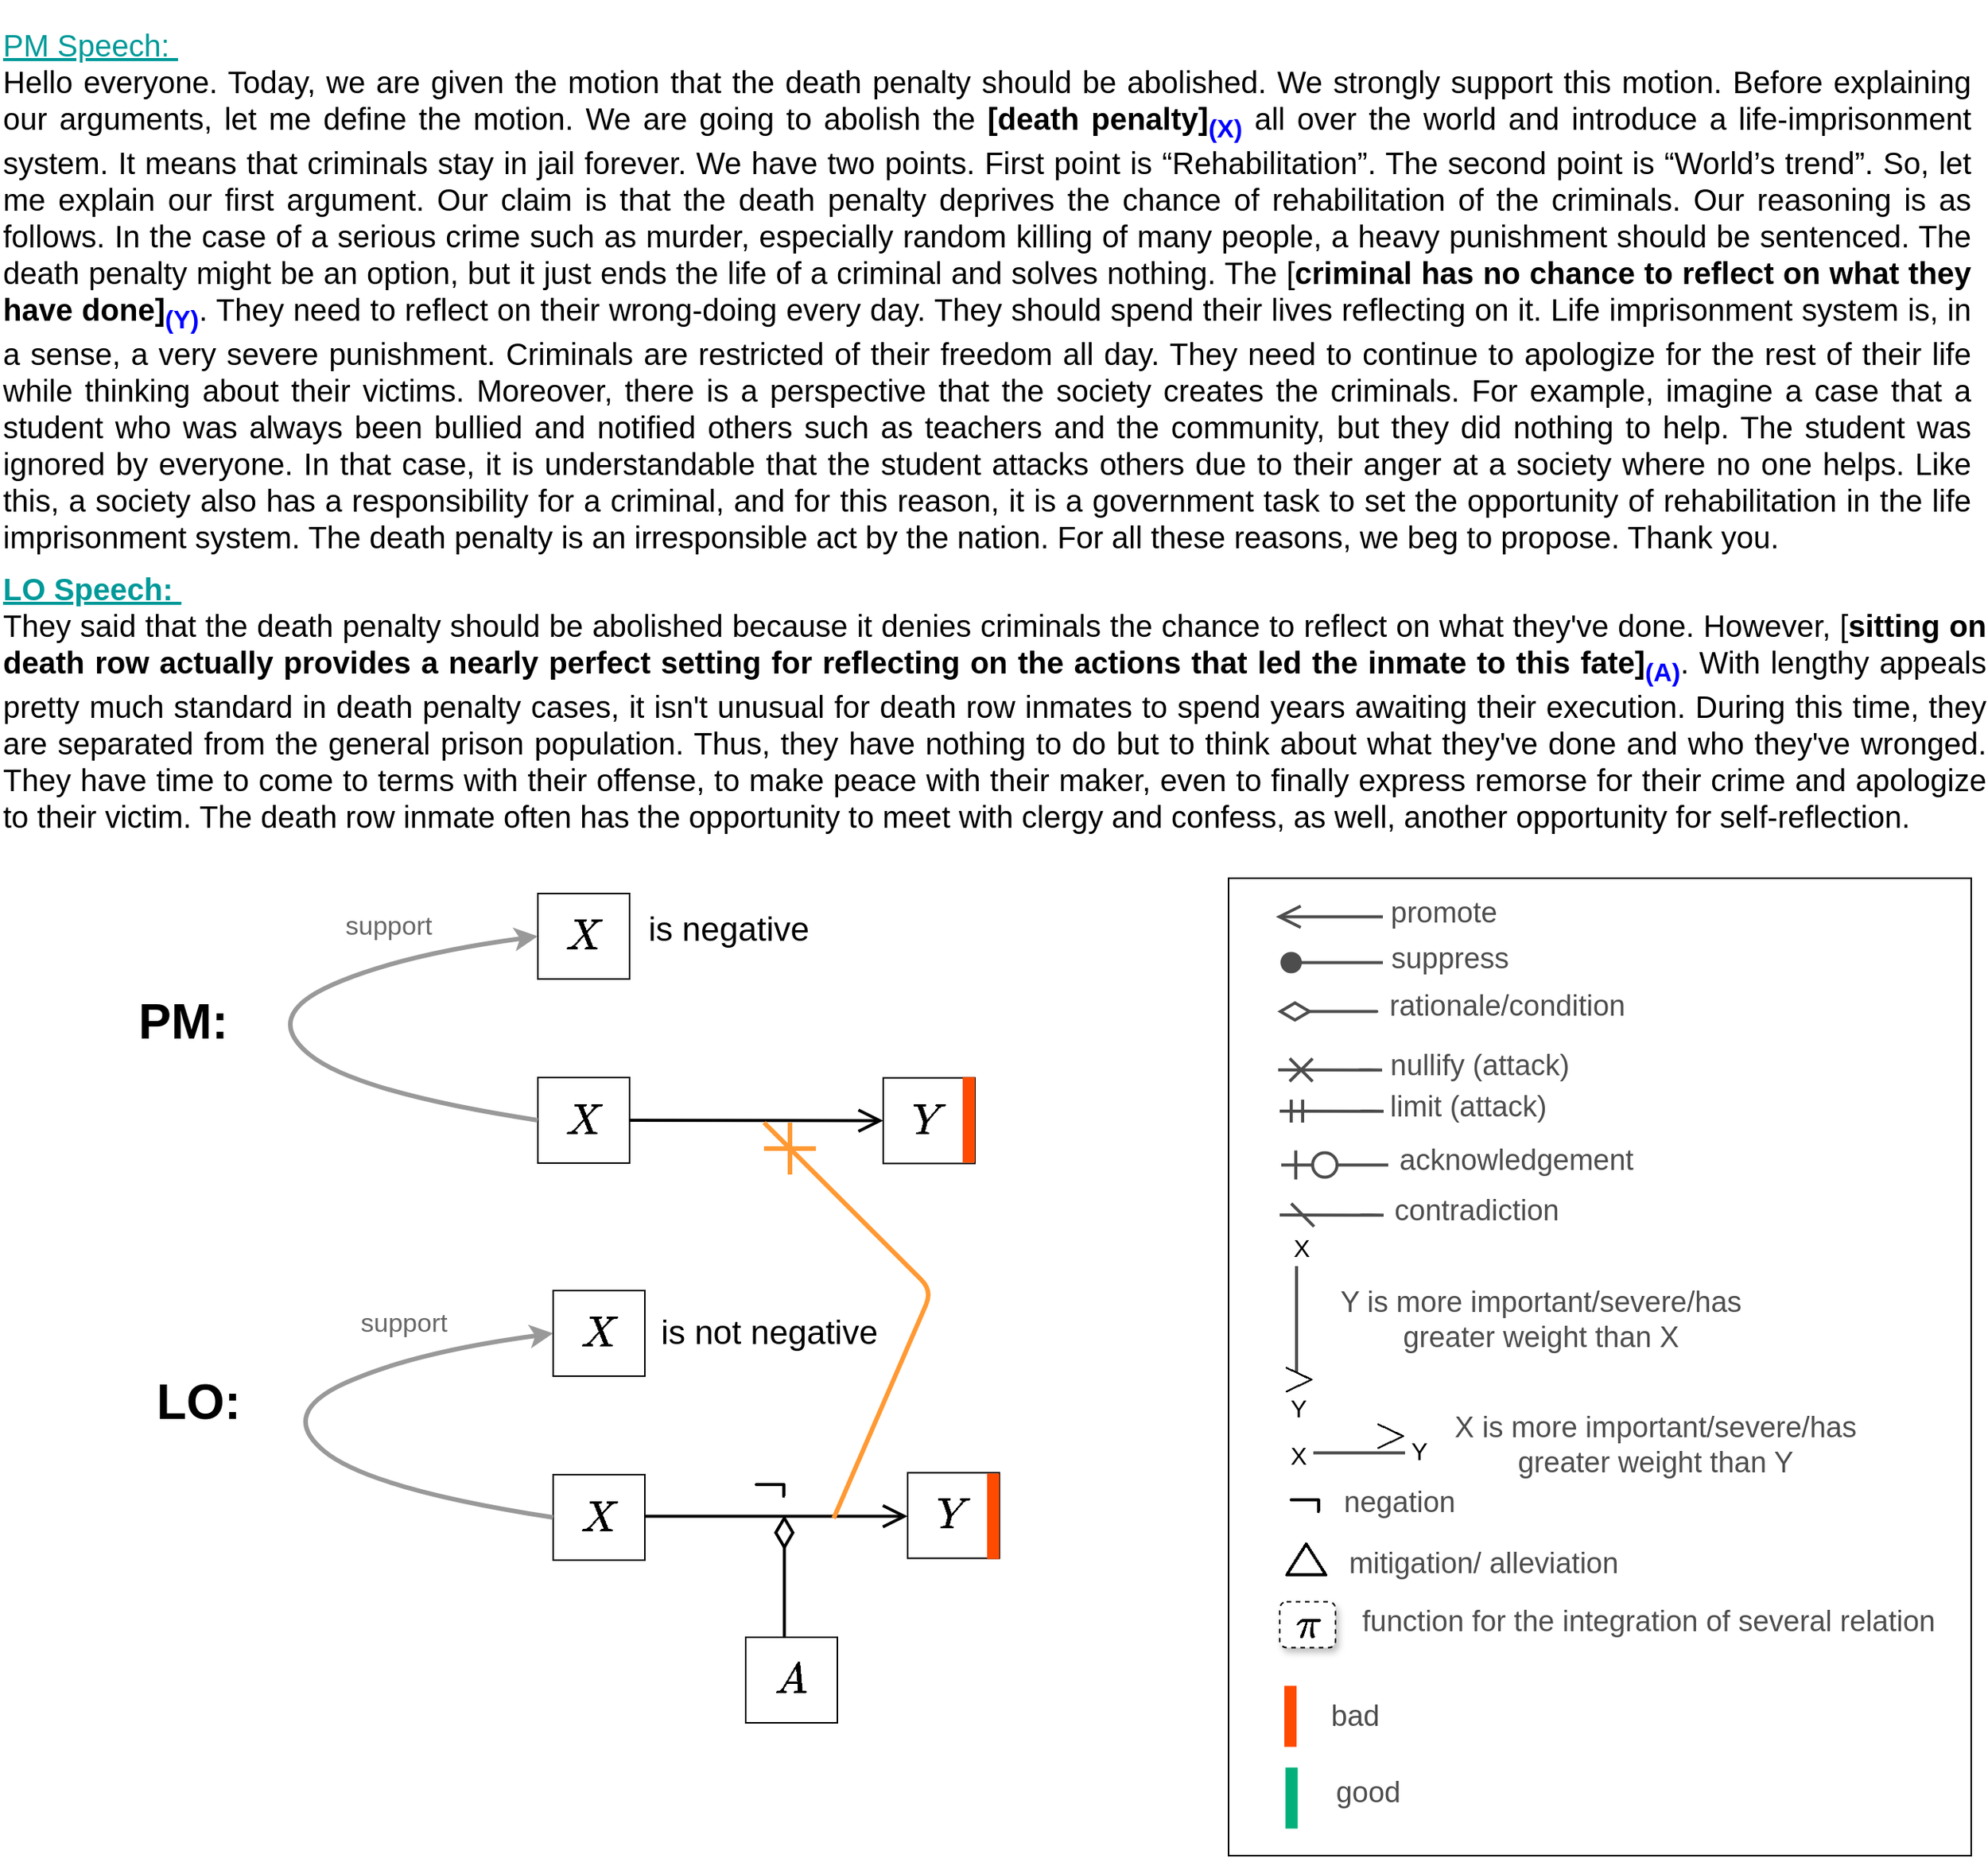 <mxfile version="16.1.2" type="device"><diagram id="NebdKccpn1Tcwdz-Rh-k" name="Page-1"><mxGraphModel dx="1892" dy="3044" grid="1" gridSize="10" guides="1" tooltips="1" connect="1" arrows="1" fold="1" page="1" pageScale="1" pageWidth="1100" pageHeight="1700" math="1" shadow="0"><root><mxCell id="0"/><mxCell id="1" parent="0"/><mxCell id="UqYzVpXplDqsbALxIXjI-1" value="&lt;div style=&quot;text-align: justify ; font-size: 20px&quot;&gt;&lt;font style=&quot;font-size: 20px&quot; color=&quot;#009999&quot;&gt;&lt;u&gt;PM Speech:&amp;nbsp;&lt;/u&gt;&lt;/font&gt;&lt;/div&gt;&lt;div style=&quot;text-align: justify&quot;&gt;&lt;span style=&quot;font-size: 20px&quot;&gt;Hello everyone. Today, we are given the motion that the death penalty should be abolished. We strongly support this motion. Before explaining our arguments, let me define the motion. We are going to abolish the&lt;b&gt; [death penalty]&lt;sub&gt;&lt;font color=&quot;#0000ff&quot;&gt;(X)&lt;/font&gt;&lt;/sub&gt;&lt;/b&gt; all over the world and introduce a life-imprisonment system. It means that criminals stay in jail forever. We have two points. First point is “Rehabilitation”. The second point is “World’s trend”. So, let me explain our first argument. Our claim is that the death penalty deprives the&lt;b&gt;&amp;nbsp;&lt;/b&gt;chance of rehabilitation of the criminals. Our reasoning is as follows. In the case of a serious crime such as murder, especially random killing of many people, a heavy punishment should be sentenced. The death penalty might be an option, but it just ends the life of a criminal and solves nothing. The [&lt;b&gt;criminal has no&lt;/b&gt; &lt;b&gt;chance to reflect on what they have done]&lt;sub&gt;&lt;font color=&quot;#0000ff&quot;&gt;(Y)&lt;/font&gt;&lt;/sub&gt;&lt;/b&gt;. They need to reflect on their wrong-doing every day. They should spend their lives reflecting on it. Life imprisonment system is, in a sense, a very severe punishment. Criminals are restricted of their freedom all day. They need to continue to apologize for the rest of their life while thinking about their victims. Moreover, there is a perspective that the society creates the criminals. For example, imagine a case that a student who was always been bullied and notified others such as teachers and the community, but they did nothing to help. The student was ignored by everyone. In that case, it is understandable that the student attacks others due to their anger at a society where no one helps. Like this, a society also has a responsibility for a criminal, and for this reason, it is a government task to set the opportunity of rehabilitation in the life imprisonment system. The death penalty is an irresponsible act by the nation. For all these reasons, we beg to propose. Thank you.&lt;/span&gt;&lt;br&gt;&lt;/div&gt;" style="text;html=1;strokeColor=none;fillColor=none;align=left;verticalAlign=middle;whiteSpace=wrap;rounded=0;" parent="1" vertex="1"><mxGeometry x="520" y="-75" width="1290" height="380" as="geometry"/></mxCell><mxCell id="UqYzVpXplDqsbALxIXjI-18" value="&lt;font size=&quot;1&quot;&gt;&lt;b style=&quot;font-size: 32px&quot;&gt;PM:&lt;/b&gt;&lt;/font&gt;" style="text;html=1;strokeColor=none;fillColor=none;align=center;verticalAlign=middle;whiteSpace=wrap;rounded=0;" parent="1" vertex="1"><mxGeometry x="600" y="574" width="80" height="40" as="geometry"/></mxCell><mxCell id="UqYzVpXplDqsbALxIXjI-19" value="&lt;font size=&quot;1&quot;&gt;&lt;b style=&quot;font-size: 32px&quot;&gt;LO:&lt;/b&gt;&lt;/font&gt;" style="text;html=1;strokeColor=none;fillColor=none;align=center;verticalAlign=middle;whiteSpace=wrap;rounded=0;" parent="1" vertex="1"><mxGeometry x="610" y="822.75" width="80" height="40" as="geometry"/></mxCell><mxCell id="UqYzVpXplDqsbALxIXjI-66" value="&lt;font style=&quot;font-size: 24px&quot;&gt;$$X$$&lt;/font&gt;" style="whiteSpace=wrap;html=1;align=center;" parent="1" vertex="1"><mxGeometry x="872" y="510" width="60" height="56" as="geometry"/></mxCell><mxCell id="UqYzVpXplDqsbALxIXjI-67" value="&lt;font style=&quot;font-size: 22px&quot;&gt;is negative&lt;/font&gt;" style="text;html=1;strokeColor=none;fillColor=none;align=center;verticalAlign=middle;whiteSpace=wrap;rounded=0;" parent="1" vertex="1"><mxGeometry x="942" y="516.5" width="110" height="35" as="geometry"/></mxCell><mxCell id="UqYzVpXplDqsbALxIXjI-68" value="&lt;font style=&quot;font-size: 24px&quot;&gt;$$X$$&lt;/font&gt;" style="whiteSpace=wrap;html=1;align=center;" parent="1" vertex="1"><mxGeometry x="872" y="630.5" width="60" height="56" as="geometry"/></mxCell><mxCell id="UqYzVpXplDqsbALxIXjI-69" value="&lt;font style=&quot;font-size: 24px&quot;&gt;$$Y$$&lt;/font&gt;" style="whiteSpace=wrap;html=1;align=center;" parent="1" vertex="1"><mxGeometry x="1098" y="630.75" width="60" height="56" as="geometry"/></mxCell><mxCell id="UqYzVpXplDqsbALxIXjI-70" value="" style="whiteSpace=wrap;html=1;fontColor=#666666;strokeColor=none;fillColor=#FF4B00;" parent="1" vertex="1"><mxGeometry x="1150" y="630.25" width="8" height="56" as="geometry"/></mxCell><mxCell id="UqYzVpXplDqsbALxIXjI-72" value="" style="endArrow=open;html=1;fontColor=#666666;endSize=12;entryX=0;entryY=0.5;entryDx=0;entryDy=0;endFill=0;strokeWidth=2;exitX=1;exitY=0.5;exitDx=0;exitDy=0;" parent="1" source="UqYzVpXplDqsbALxIXjI-68" target="UqYzVpXplDqsbALxIXjI-69" edge="1"><mxGeometry width="50" height="50" relative="1" as="geometry"><mxPoint x="978" y="658.16" as="sourcePoint"/><mxPoint x="1070.0" y="658.16" as="targetPoint"/></mxGeometry></mxCell><mxCell id="UqYzVpXplDqsbALxIXjI-77" value="" style="curved=1;endArrow=classic;html=1;strokeWidth=3;exitX=0;exitY=0.5;exitDx=0;exitDy=0;entryX=0;entryY=0.5;entryDx=0;entryDy=0;strokeColor=#999999;" parent="1" source="UqYzVpXplDqsbALxIXjI-68" target="UqYzVpXplDqsbALxIXjI-66" edge="1"><mxGeometry width="50" height="50" relative="1" as="geometry"><mxPoint x="592" y="660" as="sourcePoint"/><mxPoint x="642" y="610" as="targetPoint"/><Array as="points"><mxPoint x="752" y="640"/><mxPoint x="692" y="590"/><mxPoint x="782" y="550"/></Array></mxGeometry></mxCell><mxCell id="UqYzVpXplDqsbALxIXjI-78" value="&lt;font style=&quot;font-size: 17px&quot; color=&quot;#666666&quot;&gt;support&lt;/font&gt;" style="text;html=1;fillColor=none;align=center;verticalAlign=middle;whiteSpace=wrap;rounded=0;rotation=0;" parent="1" vertex="1"><mxGeometry x="742" y="516.5" width="65" height="30" as="geometry"/></mxCell><mxCell id="UqYzVpXplDqsbALxIXjI-79" value="&lt;font style=&quot;font-size: 24px&quot;&gt;$$X$$&lt;/font&gt;" style="whiteSpace=wrap;html=1;align=center;" parent="1" vertex="1"><mxGeometry x="882" y="770" width="60" height="56" as="geometry"/></mxCell><mxCell id="UqYzVpXplDqsbALxIXjI-80" value="&lt;font style=&quot;font-size: 22px&quot;&gt;is not negative&lt;/font&gt;" style="text;html=1;strokeColor=none;fillColor=none;align=center;verticalAlign=middle;whiteSpace=wrap;rounded=0;" parent="1" vertex="1"><mxGeometry x="947" y="780.5" width="153" height="35" as="geometry"/></mxCell><mxCell id="UqYzVpXplDqsbALxIXjI-81" value="&lt;font style=&quot;font-size: 24px&quot;&gt;$$X$$&lt;/font&gt;" style="whiteSpace=wrap;html=1;align=center;" parent="1" vertex="1"><mxGeometry x="882" y="890.5" width="60" height="56" as="geometry"/></mxCell><mxCell id="UqYzVpXplDqsbALxIXjI-85" value="" style="curved=1;endArrow=classic;html=1;strokeWidth=3;exitX=0;exitY=0.5;exitDx=0;exitDy=0;entryX=0;entryY=0.5;entryDx=0;entryDy=0;strokeColor=#999999;" parent="1" source="UqYzVpXplDqsbALxIXjI-81" target="UqYzVpXplDqsbALxIXjI-79" edge="1"><mxGeometry width="50" height="50" relative="1" as="geometry"><mxPoint x="602" y="920" as="sourcePoint"/><mxPoint x="652" y="870" as="targetPoint"/><Array as="points"><mxPoint x="762" y="900"/><mxPoint x="702" y="850"/><mxPoint x="792" y="810"/></Array></mxGeometry></mxCell><mxCell id="UqYzVpXplDqsbALxIXjI-86" value="&lt;font style=&quot;font-size: 17px&quot; color=&quot;#666666&quot;&gt;support&lt;/font&gt;" style="text;html=1;fillColor=none;align=center;verticalAlign=middle;whiteSpace=wrap;rounded=0;rotation=0;" parent="1" vertex="1"><mxGeometry x="752" y="776.5" width="65" height="30" as="geometry"/></mxCell><mxCell id="TlyaoN2gSQJr0GqYaBix-1" value="&lt;div style=&quot;text-align: justify ; font-size: 20px&quot;&gt;&lt;font style=&quot;font-size: 20px&quot; color=&quot;#009999&quot;&gt;&lt;b&gt;&lt;u&gt;LO Speech:&amp;nbsp;&lt;/u&gt;&lt;/b&gt;&lt;/font&gt;&lt;/div&gt;&lt;div style=&quot;text-align: justify&quot;&gt;&lt;span style=&quot;font-size: 20px&quot;&gt;They said that the death penalty should be abolished because it denies criminals the chance to reflect on what they've done. However, [&lt;b&gt;sitting on death row actually provides a nearly perfect setting for reflecting on the actions that led the inmate to this fate]&lt;sub&gt;&lt;font color=&quot;#0000ff&quot;&gt;(A)&lt;/font&gt;&lt;/sub&gt;&lt;/b&gt;. With lengthy appeals pretty much standard in death penalty cases, it isn't unusual for death row inmates to spend years awaiting their execution. During this time, they are separated from the general prison population. Thus, they have nothing to do but to think about what they've done and who they've wronged. They have time to come to terms with their offense, to make peace with their maker, even to finally express remorse for their crime and apologize to their victim. The death row inmate often has the opportunity to meet with clergy and confess, as well, another opportunity for self-reflection.&lt;/span&gt;&lt;br&gt;&lt;/div&gt;" style="text;html=1;strokeColor=none;fillColor=none;align=left;verticalAlign=middle;whiteSpace=wrap;rounded=0;" parent="1" vertex="1"><mxGeometry x="520" y="290" width="1300" height="190" as="geometry"/></mxCell><mxCell id="TlyaoN2gSQJr0GqYaBix-3" value="&lt;font style=&quot;font-size: 24px&quot;&gt;$$Y$$&lt;/font&gt;" style="whiteSpace=wrap;html=1;align=center;" parent="1" vertex="1"><mxGeometry x="1114" y="889.25" width="60" height="56" as="geometry"/></mxCell><mxCell id="TlyaoN2gSQJr0GqYaBix-4" value="" style="whiteSpace=wrap;html=1;fontColor=#666666;strokeColor=none;fillColor=#FF4B00;" parent="1" vertex="1"><mxGeometry x="1166" y="889.75" width="8" height="56" as="geometry"/></mxCell><mxCell id="FGASRaGhrt8bh0Swo0qo-1" value="" style="endArrow=open;html=1;fontColor=#666666;endSize=12;endFill=0;strokeWidth=2;" parent="1" edge="1"><mxGeometry width="50" height="50" relative="1" as="geometry"><mxPoint x="942" y="917.75" as="sourcePoint"/><mxPoint x="1114" y="917.75" as="targetPoint"/></mxGeometry></mxCell><mxCell id="FGASRaGhrt8bh0Swo0qo-15" value="" style="endArrow=none;html=1;endSize=0;strokeWidth=3;startArrow=cross;startFill=0;startSize=20;strokeColor=#FF9933;entryX=0.878;entryY=1.089;entryDx=0;entryDy=0;entryPerimeter=0;" parent="1" edge="1"><mxGeometry width="50" height="50" relative="1" as="geometry"><mxPoint x="1020" y="660" as="sourcePoint"/><mxPoint x="1065.58" y="919.115" as="targetPoint"/><Array as="points"><mxPoint x="1130" y="770"/></Array></mxGeometry></mxCell><mxCell id="noukX7ChWpo38gmrOb5E-2" value="" style="endArrow=none;html=1;endSize=0;strokeColor=#000000;strokeWidth=2;startArrow=diamondThin;startFill=0;startSize=17;entryX=0.5;entryY=0;entryDx=0;entryDy=0;" parent="1" edge="1"><mxGeometry width="50" height="50" relative="1" as="geometry"><mxPoint x="1033.29" y="917.0" as="sourcePoint"/><mxPoint x="1033.29" y="1001" as="targetPoint"/><Array as="points"/></mxGeometry></mxCell><mxCell id="noukX7ChWpo38gmrOb5E-3" value="&lt;font style=&quot;font-size: 24px&quot;&gt;$$A$$&lt;/font&gt;" style="whiteSpace=wrap;html=1;align=center;" parent="1" vertex="1"><mxGeometry x="1008" y="997" width="60" height="56" as="geometry"/></mxCell><mxCell id="Jvwz5RI4zBt4P5yZ3h0u-1" value="&lt;font style=&quot;font-size: 26px&quot;&gt;$$\boldsymbol{\neg}$$&lt;/font&gt;" style="text;html=1;strokeColor=none;fillColor=none;align=center;verticalAlign=middle;whiteSpace=wrap;rounded=0;" parent="1" vertex="1"><mxGeometry x="969" y="881" width="110" height="35" as="geometry"/></mxCell><mxCell id="BiQnSuTy27sTiq2hwKDr-1" value="" style="rounded=0;whiteSpace=wrap;html=1;glass=0;sketch=0;strokeColor=default;fillColor=none;" parent="1" vertex="1"><mxGeometry x="1324" y="500" width="486" height="640" as="geometry"/></mxCell><mxCell id="BiQnSuTy27sTiq2hwKDr-2" value="" style="endArrow=ERzeroToOne;html=1;endFill=1;endSize=16;strokeWidth=2;strokeColor=#4D4D4D;" parent="1" edge="1"><mxGeometry width="50" height="50" relative="1" as="geometry"><mxPoint x="1428.5" y="687.75" as="sourcePoint"/><mxPoint x="1358.5" y="687.75" as="targetPoint"/></mxGeometry></mxCell><mxCell id="BiQnSuTy27sTiq2hwKDr-3" value="" style="endArrow=none;html=1;endSize=16;strokeWidth=2;strokeColor=#4D4D4D;" parent="1" edge="1"><mxGeometry width="50" height="50" relative="1" as="geometry"><mxPoint x="1368.5" y="824.0" as="sourcePoint"/><mxPoint x="1368.5" y="754.0" as="targetPoint"/></mxGeometry></mxCell><mxCell id="BiQnSuTy27sTiq2hwKDr-4" value="&lt;span style=&quot;font-size: 24px&quot;&gt;&lt;font style=&quot;font-size: 24px&quot;&gt;$$&amp;gt;$$&lt;/font&gt;&lt;/span&gt;" style="text;html=1;strokeColor=none;fillColor=none;align=center;verticalAlign=middle;whiteSpace=wrap;rounded=0;fontSize=24;fontStyle=1;horizontal=1;" parent="1" vertex="1"><mxGeometry x="1349.5" y="817" width="40" height="20" as="geometry"/></mxCell><mxCell id="BiQnSuTy27sTiq2hwKDr-5" value="&lt;span style=&quot;font-size: 19px&quot;&gt;Y is more important/severe/has greater weight than X&lt;/span&gt;" style="text;html=1;strokeColor=none;fillColor=none;align=center;verticalAlign=middle;whiteSpace=wrap;rounded=0;fontColor=#4D4D4D;" parent="1" vertex="1"><mxGeometry x="1380.5" y="764" width="294.5" height="50" as="geometry"/></mxCell><mxCell id="BiQnSuTy27sTiq2hwKDr-6" value="&lt;font style=&quot;font-size: 16px&quot;&gt;X&lt;/font&gt;" style="text;html=1;strokeColor=none;fillColor=none;align=center;verticalAlign=middle;whiteSpace=wrap;rounded=0;fontSize=14;" parent="1" vertex="1"><mxGeometry x="1351.5" y="731.75" width="40" height="20" as="geometry"/></mxCell><mxCell id="BiQnSuTy27sTiq2hwKDr-7" value="&lt;font style=&quot;font-size: 16px&quot;&gt;Y&lt;/font&gt;" style="text;html=1;strokeColor=none;fillColor=none;align=center;verticalAlign=middle;whiteSpace=wrap;rounded=0;fontSize=14;" parent="1" vertex="1"><mxGeometry x="1349.5" y="837" width="40" height="20" as="geometry"/></mxCell><mxCell id="BiQnSuTy27sTiq2hwKDr-8" value="" style="endArrow=none;html=1;endSize=0;strokeWidth=2;startArrow=cross;startFill=0;startSize=12;strokeColor=#4D4D4D;" parent="1" edge="1"><mxGeometry width="50" height="50" relative="1" as="geometry"><mxPoint x="1356.5" y="625.5" as="sourcePoint"/><mxPoint x="1424.5" y="625.62" as="targetPoint"/><Array as="points"><mxPoint x="1424.5" y="625.62"/><mxPoint x="1406.5" y="625.5"/></Array></mxGeometry></mxCell><mxCell id="BiQnSuTy27sTiq2hwKDr-9" value="&lt;font style=&quot;font-size: 19px&quot;&gt;nullify (attack)&lt;/font&gt;" style="text;html=1;strokeColor=none;fillColor=none;align=center;verticalAlign=middle;whiteSpace=wrap;rounded=0;fontColor=#4D4D4D;" parent="1" vertex="1"><mxGeometry x="1418.5" y="605.75" width="138.5" height="34" as="geometry"/></mxCell><mxCell id="BiQnSuTy27sTiq2hwKDr-10" value="" style="endArrow=open;html=1;fontColor=#666666;endSize=12;endFill=0;strokeWidth=2;strokeColor=#4D4D4D;" parent="1" edge="1"><mxGeometry width="50" height="50" relative="1" as="geometry"><mxPoint x="1425" y="525.25" as="sourcePoint"/><mxPoint x="1355" y="525.25" as="targetPoint"/></mxGeometry></mxCell><mxCell id="BiQnSuTy27sTiq2hwKDr-11" value="&lt;span style=&quot;font-size: 19px&quot;&gt;promote&lt;/span&gt;" style="text;html=1;strokeColor=none;fillColor=none;align=center;verticalAlign=middle;whiteSpace=wrap;rounded=0;fontColor=#4D4D4D;" parent="1" vertex="1"><mxGeometry x="1425" y="506.25" width="80" height="34" as="geometry"/></mxCell><mxCell id="BiQnSuTy27sTiq2hwKDr-12" value="" style="endArrow=oval;html=1;fontColor=#666666;endSize=12;endFill=1;strokeWidth=2;strokeColor=#4D4D4D;" parent="1" edge="1"><mxGeometry width="50" height="50" relative="1" as="geometry"><mxPoint x="1425" y="555.25" as="sourcePoint"/><mxPoint x="1365" y="555.25" as="targetPoint"/></mxGeometry></mxCell><mxCell id="BiQnSuTy27sTiq2hwKDr-13" value="&lt;span style=&quot;font-size: 19px&quot;&gt;suppress&lt;/span&gt;" style="text;html=1;strokeColor=none;fillColor=none;align=center;verticalAlign=middle;whiteSpace=wrap;rounded=0;fontColor=#4D4D4D;" parent="1" vertex="1"><mxGeometry x="1429" y="536.25" width="80" height="34" as="geometry"/></mxCell><mxCell id="BiQnSuTy27sTiq2hwKDr-14" value="" style="endArrow=none;html=1;endSize=0;strokeWidth=2;startArrow=diamondThin;startFill=0;startSize=17;strokeColor=#4D4D4D;" parent="1" edge="1"><mxGeometry width="50" height="50" relative="1" as="geometry"><mxPoint x="1356" y="587.25" as="sourcePoint"/><mxPoint x="1394" y="587.25" as="targetPoint"/><Array as="points"><mxPoint x="1426" y="587.25"/><mxPoint x="1404" y="587.25"/></Array></mxGeometry></mxCell><mxCell id="BiQnSuTy27sTiq2hwKDr-15" value="&lt;font style=&quot;font-size: 19px&quot;&gt;rationale/condition&lt;/font&gt;" style="text;html=1;strokeColor=none;fillColor=none;align=center;verticalAlign=middle;whiteSpace=wrap;rounded=0;fontColor=#4D4D4D;" parent="1" vertex="1"><mxGeometry x="1421" y="567.25" width="171" height="34" as="geometry"/></mxCell><mxCell id="BiQnSuTy27sTiq2hwKDr-16" value="&lt;font style=&quot;font-size: 19px&quot;&gt;acknowledgement&lt;/font&gt;" style="text;html=1;strokeColor=none;fillColor=none;align=center;verticalAlign=middle;whiteSpace=wrap;rounded=0;fontColor=#4D4D4D;" parent="1" vertex="1"><mxGeometry x="1429" y="667.75" width="167" height="34" as="geometry"/></mxCell><mxCell id="BiQnSuTy27sTiq2hwKDr-17" value="" style="endArrow=none;html=1;endSize=16;strokeWidth=2;strokeColor=#4D4D4D;" parent="1" edge="1"><mxGeometry width="50" height="50" relative="1" as="geometry"><mxPoint x="1439.5" y="876.25" as="sourcePoint"/><mxPoint x="1379.5" y="876.25" as="targetPoint"/></mxGeometry></mxCell><mxCell id="BiQnSuTy27sTiq2hwKDr-18" value="&lt;span style=&quot;font-size: 24px&quot;&gt;&lt;font style=&quot;font-size: 24px&quot;&gt;$$&amp;gt;$$&lt;/font&gt;&lt;/span&gt;" style="text;html=1;strokeColor=none;fillColor=none;align=center;verticalAlign=middle;whiteSpace=wrap;rounded=0;fontSize=24;fontStyle=1;horizontal=1;" parent="1" vertex="1"><mxGeometry x="1409.5" y="854.25" width="40" height="20" as="geometry"/></mxCell><mxCell id="BiQnSuTy27sTiq2hwKDr-19" value="&lt;font style=&quot;font-size: 16px&quot;&gt;X&lt;/font&gt;" style="text;html=1;strokeColor=none;fillColor=none;align=center;verticalAlign=middle;whiteSpace=wrap;rounded=0;fontSize=14;" parent="1" vertex="1"><mxGeometry x="1349.5" y="868.25" width="40" height="20" as="geometry"/></mxCell><mxCell id="BiQnSuTy27sTiq2hwKDr-20" value="&lt;font style=&quot;font-size: 16px&quot;&gt;Y&lt;/font&gt;" style="text;html=1;strokeColor=none;fillColor=none;align=center;verticalAlign=middle;whiteSpace=wrap;rounded=0;fontSize=14;" parent="1" vertex="1"><mxGeometry x="1428.5" y="865.25" width="40" height="20" as="geometry"/></mxCell><mxCell id="BiQnSuTy27sTiq2hwKDr-21" value="&lt;span style=&quot;font-size: 19px&quot;&gt;X is more important/severe/has greater weight&amp;nbsp;&lt;/span&gt;&lt;span style=&quot;font-size: 19px&quot;&gt;than Y&lt;/span&gt;" style="text;html=1;strokeColor=none;fillColor=none;align=center;verticalAlign=middle;whiteSpace=wrap;rounded=0;fontColor=#4D4D4D;" parent="1" vertex="1"><mxGeometry x="1469.5" y="854.25" width="266.5" height="34" as="geometry"/></mxCell><mxCell id="BiQnSuTy27sTiq2hwKDr-22" value="" style="endArrow=none;html=1;endSize=0;strokeWidth=2;startArrow=dash;startFill=0;startSize=12;strokeColor=#4D4D4D;" parent="1" edge="1"><mxGeometry width="50" height="50" relative="1" as="geometry"><mxPoint x="1357.5" y="720.5" as="sourcePoint"/><mxPoint x="1425.5" y="720.62" as="targetPoint"/><Array as="points"><mxPoint x="1425.5" y="720.62"/><mxPoint x="1407.5" y="720.5"/></Array></mxGeometry></mxCell><mxCell id="BiQnSuTy27sTiq2hwKDr-23" value="&lt;font style=&quot;font-size: 19px&quot;&gt;contradiction&lt;/font&gt;" style="text;html=1;strokeColor=none;fillColor=none;align=center;verticalAlign=middle;whiteSpace=wrap;rounded=0;fontColor=#4D4D4D;" parent="1" vertex="1"><mxGeometry x="1431.5" y="700.75" width="109" height="34" as="geometry"/></mxCell><mxCell id="BiQnSuTy27sTiq2hwKDr-24" value="" style="whiteSpace=wrap;html=1;fontColor=#666666;strokeColor=none;fillColor=#FF4B00;" parent="1" vertex="1"><mxGeometry x="1360.5" y="1028.75" width="8" height="40" as="geometry"/></mxCell><mxCell id="BiQnSuTy27sTiq2hwKDr-25" value="&lt;span style=&quot;font-size: 19px&quot;&gt;bad&lt;/span&gt;" style="text;html=1;strokeColor=none;fillColor=none;align=center;verticalAlign=middle;whiteSpace=wrap;rounded=0;fontColor=#4D4D4D;" parent="1" vertex="1"><mxGeometry x="1379" y="1031.75" width="55.5" height="34" as="geometry"/></mxCell><mxCell id="BiQnSuTy27sTiq2hwKDr-26" value="" style="whiteSpace=wrap;html=1;fontColor=#666666;strokeColor=none;fillColor=#03AF7A;" parent="1" vertex="1"><mxGeometry x="1361.25" y="1082.25" width="8" height="40" as="geometry"/></mxCell><mxCell id="BiQnSuTy27sTiq2hwKDr-27" value="&lt;span style=&quot;font-size: 19px&quot;&gt;good&lt;/span&gt;" style="text;html=1;strokeColor=none;fillColor=none;align=center;verticalAlign=middle;whiteSpace=wrap;rounded=0;fontColor=#4D4D4D;" parent="1" vertex="1"><mxGeometry x="1382" y="1082.25" width="66.5" height="34" as="geometry"/></mxCell><mxCell id="BiQnSuTy27sTiq2hwKDr-28" value="&lt;span style=&quot;font-size: 19px&quot;&gt;mitigation/&amp;nbsp;&lt;/span&gt;&lt;span style=&quot;font-size: 19px&quot;&gt;alleviation&lt;/span&gt;" style="text;html=1;strokeColor=none;fillColor=none;align=center;verticalAlign=middle;whiteSpace=wrap;rounded=0;fontColor=#4D4D4D;" parent="1" vertex="1"><mxGeometry x="1398.25" y="931.5" width="186" height="34" as="geometry"/></mxCell><mxCell id="BiQnSuTy27sTiq2hwKDr-29" value="&lt;font style=&quot;font-size: 26px&quot;&gt;$$\boldsymbol{\triangle}$$&lt;/font&gt;" style="text;html=1;strokeColor=none;fillColor=none;align=center;verticalAlign=middle;whiteSpace=wrap;rounded=0;" parent="1" vertex="1"><mxGeometry x="1345.25" y="930.5" width="60" height="35" as="geometry"/></mxCell><mxCell id="BiQnSuTy27sTiq2hwKDr-30" value="&lt;font style=&quot;font-size: 26px&quot;&gt;$$\boldsymbol{\neg}$$&lt;/font&gt;" style="text;html=1;strokeColor=none;fillColor=none;align=center;verticalAlign=middle;whiteSpace=wrap;rounded=0;" parent="1" vertex="1"><mxGeometry x="1343.5" y="891.5" width="60" height="35" as="geometry"/></mxCell><mxCell id="BiQnSuTy27sTiq2hwKDr-31" value="&lt;span style=&quot;font-size: 19px&quot;&gt;negation&lt;/span&gt;" style="text;html=1;strokeColor=none;fillColor=none;align=center;verticalAlign=middle;whiteSpace=wrap;rounded=0;fontColor=#4D4D4D;" parent="1" vertex="1"><mxGeometry x="1396" y="891.5" width="80" height="34" as="geometry"/></mxCell><mxCell id="BiQnSuTy27sTiq2hwKDr-32" value="&lt;font style=&quot;font-size: 24px&quot;&gt;$$\pi$$&lt;/font&gt;" style="whiteSpace=wrap;html=1;dashed=1;perimeterSpacing=0;shadow=1;align=center;rounded=1;" parent="1" vertex="1"><mxGeometry x="1357.5" y="973.75" width="36.5" height="30" as="geometry"/></mxCell><mxCell id="BiQnSuTy27sTiq2hwKDr-33" value="&lt;span style=&quot;font-size: 19px&quot;&gt;function for the integration of several relation&lt;/span&gt;" style="text;html=1;strokeColor=none;fillColor=none;align=center;verticalAlign=middle;whiteSpace=wrap;rounded=0;fontColor=#4D4D4D;" parent="1" vertex="1"><mxGeometry x="1398.25" y="969.75" width="401.75" height="34" as="geometry"/></mxCell><mxCell id="BiQnSuTy27sTiq2hwKDr-34" value="" style="endArrow=none;html=1;endSize=0;strokeWidth=2;startArrow=ERmandOne;startFill=0;startSize=12;strokeColor=#4D4D4D;" parent="1" edge="1"><mxGeometry width="50" height="50" relative="1" as="geometry"><mxPoint x="1357.5" y="652.5" as="sourcePoint"/><mxPoint x="1425.5" y="652.62" as="targetPoint"/><Array as="points"><mxPoint x="1425.5" y="652.62"/><mxPoint x="1407.5" y="652.5"/></Array></mxGeometry></mxCell><mxCell id="BiQnSuTy27sTiq2hwKDr-35" value="&lt;span style=&quot;font-size: 19px&quot;&gt;limit (attack)&lt;/span&gt;" style="text;html=1;strokeColor=none;fillColor=none;align=center;verticalAlign=middle;whiteSpace=wrap;rounded=0;fontColor=#4D4D4D;" parent="1" vertex="1"><mxGeometry x="1416.5" y="632.75" width="127.5" height="34" as="geometry"/></mxCell></root></mxGraphModel></diagram></mxfile>